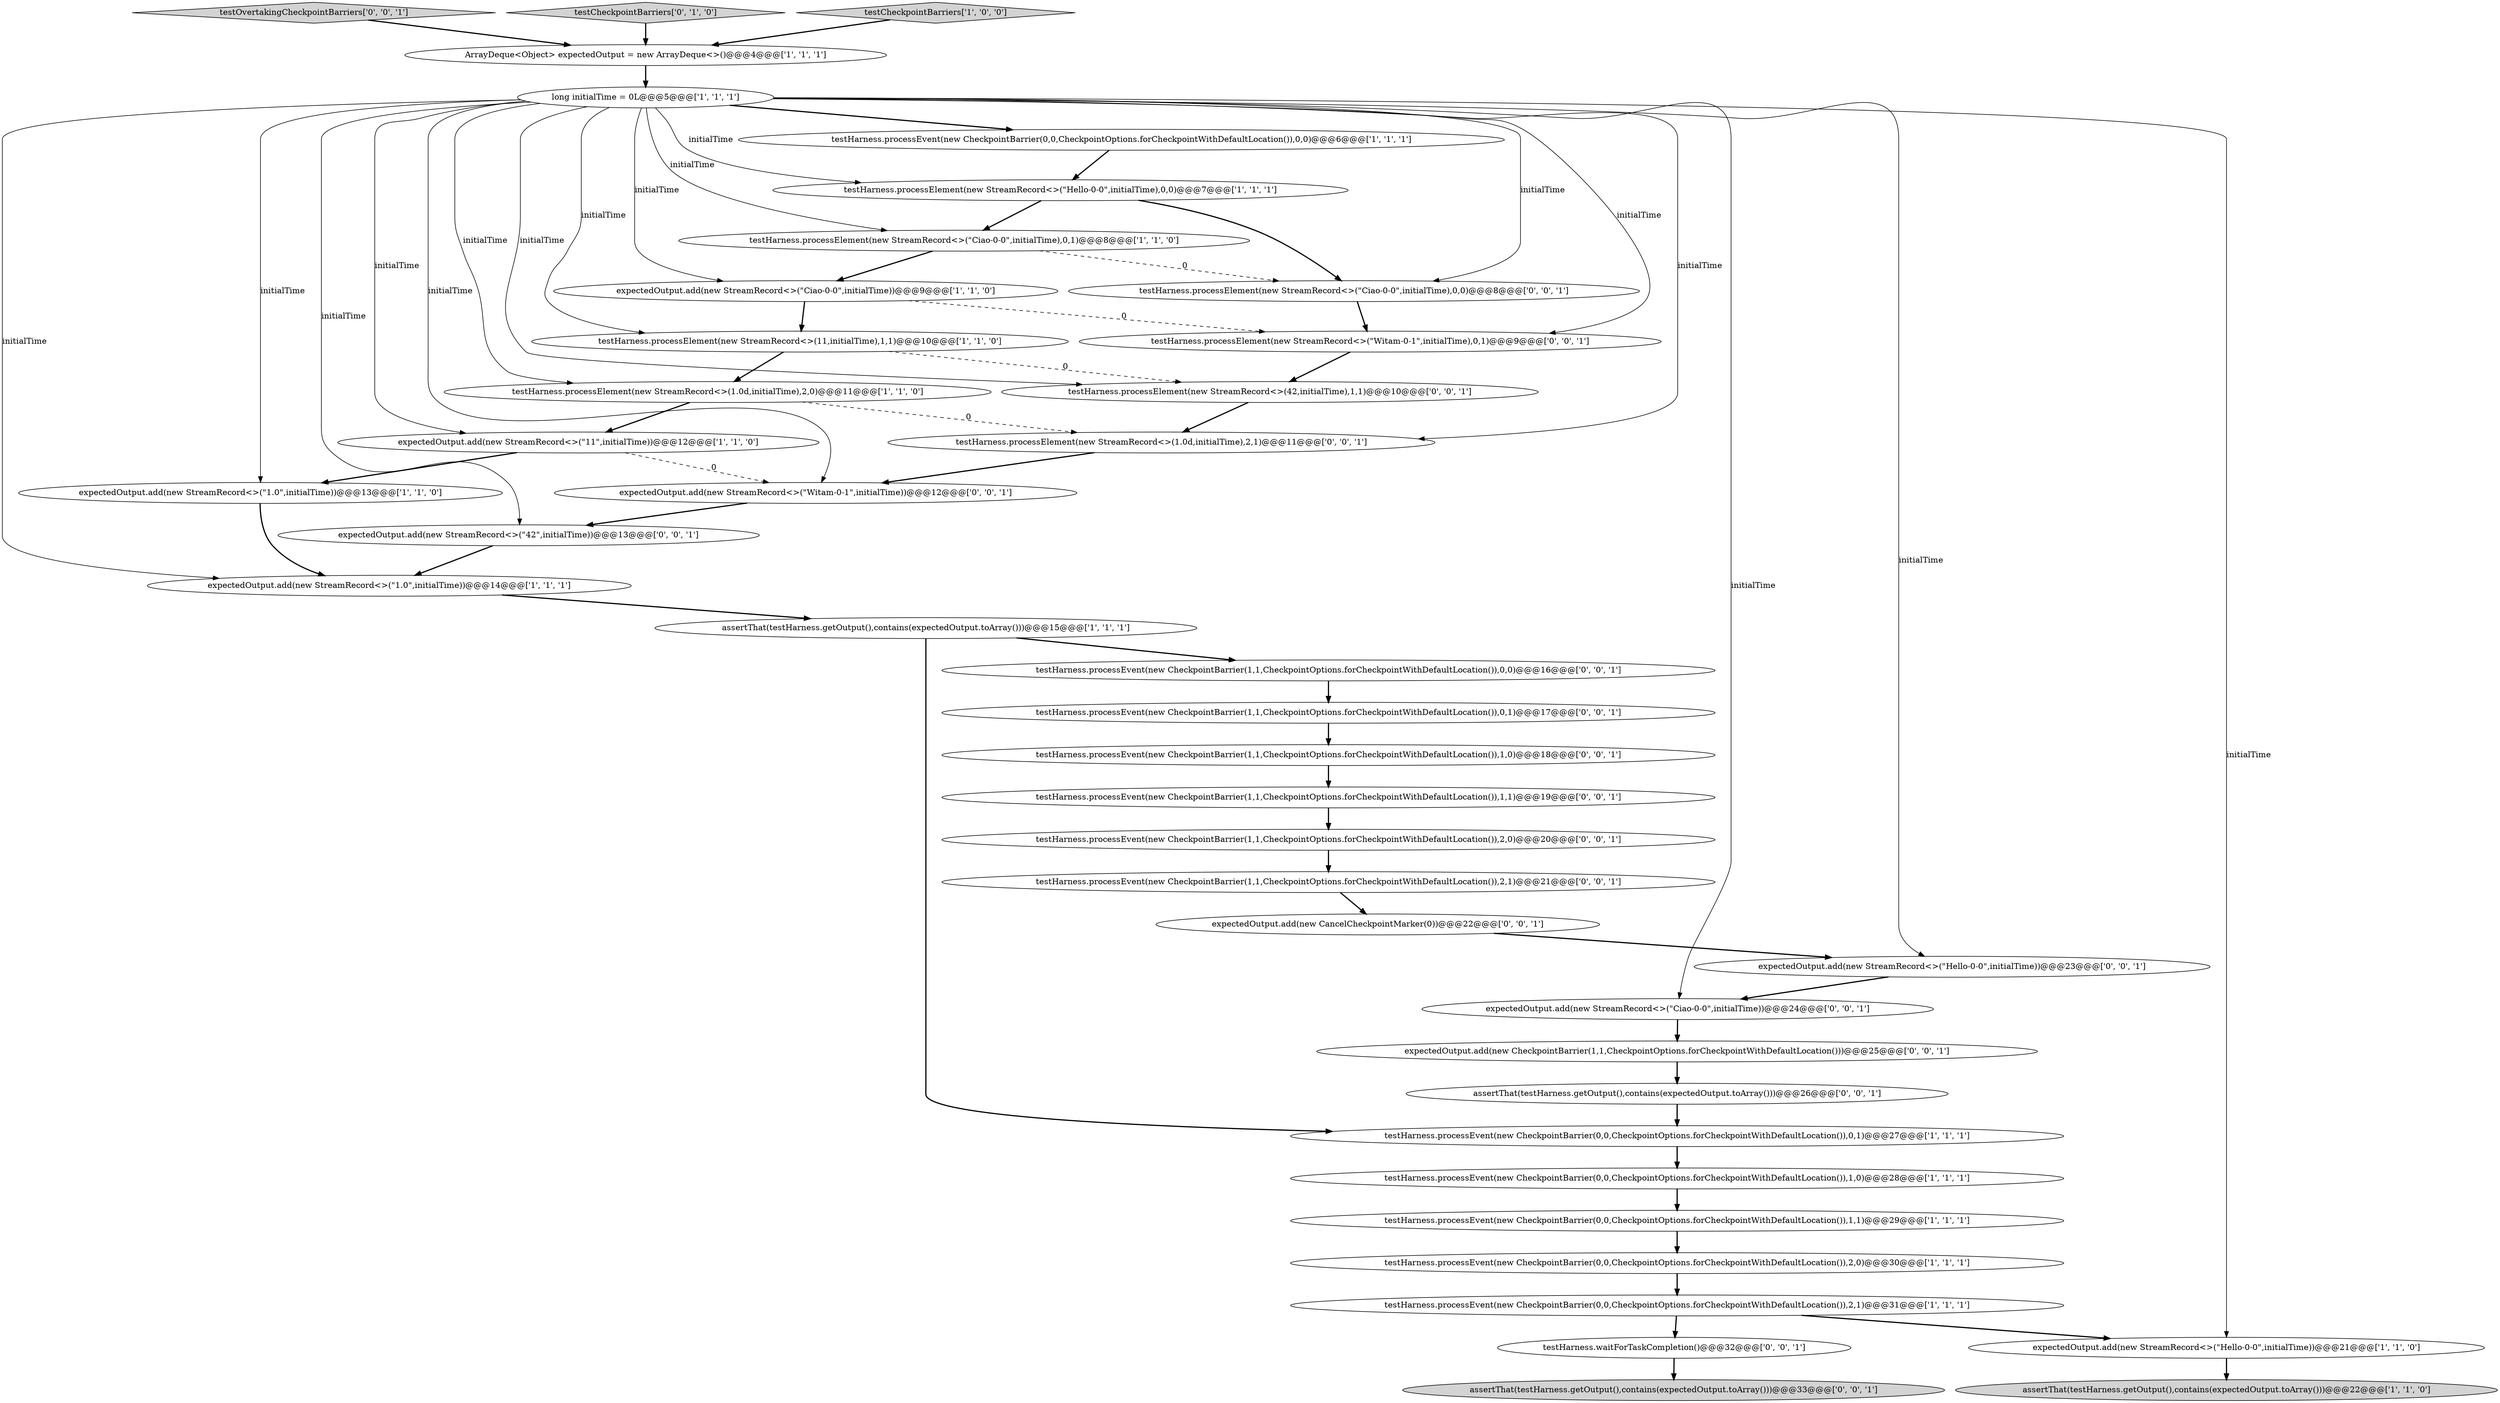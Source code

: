 digraph {
0 [style = filled, label = "testHarness.processEvent(new CheckpointBarrier(0,0,CheckpointOptions.forCheckpointWithDefaultLocation()),0,0)@@@6@@@['1', '1', '1']", fillcolor = white, shape = ellipse image = "AAA0AAABBB1BBB"];
12 [style = filled, label = "testHarness.processElement(new StreamRecord<>(11,initialTime),1,1)@@@10@@@['1', '1', '0']", fillcolor = white, shape = ellipse image = "AAA0AAABBB1BBB"];
22 [style = filled, label = "expectedOutput.add(new StreamRecord<>(\"42\",initialTime))@@@13@@@['0', '0', '1']", fillcolor = white, shape = ellipse image = "AAA0AAABBB3BBB"];
34 [style = filled, label = "testHarness.waitForTaskCompletion()@@@32@@@['0', '0', '1']", fillcolor = white, shape = ellipse image = "AAA0AAABBB3BBB"];
17 [style = filled, label = "expectedOutput.add(new StreamRecord<>(\"1.0\",initialTime))@@@13@@@['1', '1', '0']", fillcolor = white, shape = ellipse image = "AAA0AAABBB1BBB"];
10 [style = filled, label = "expectedOutput.add(new StreamRecord<>(\"Ciao-0-0\",initialTime))@@@9@@@['1', '1', '0']", fillcolor = white, shape = ellipse image = "AAA0AAABBB1BBB"];
11 [style = filled, label = "testHarness.processEvent(new CheckpointBarrier(0,0,CheckpointOptions.forCheckpointWithDefaultLocation()),1,0)@@@28@@@['1', '1', '1']", fillcolor = white, shape = ellipse image = "AAA0AAABBB1BBB"];
15 [style = filled, label = "assertThat(testHarness.getOutput(),contains(expectedOutput.toArray()))@@@15@@@['1', '1', '1']", fillcolor = white, shape = ellipse image = "AAA0AAABBB1BBB"];
27 [style = filled, label = "testHarness.processEvent(new CheckpointBarrier(1,1,CheckpointOptions.forCheckpointWithDefaultLocation()),1,1)@@@19@@@['0', '0', '1']", fillcolor = white, shape = ellipse image = "AAA0AAABBB3BBB"];
7 [style = filled, label = "long initialTime = 0L@@@5@@@['1', '1', '1']", fillcolor = white, shape = ellipse image = "AAA0AAABBB1BBB"];
37 [style = filled, label = "expectedOutput.add(new StreamRecord<>(\"Witam-0-1\",initialTime))@@@12@@@['0', '0', '1']", fillcolor = white, shape = ellipse image = "AAA0AAABBB3BBB"];
25 [style = filled, label = "testOvertakingCheckpointBarriers['0', '0', '1']", fillcolor = lightgray, shape = diamond image = "AAA0AAABBB3BBB"];
30 [style = filled, label = "testHarness.processEvent(new CheckpointBarrier(1,1,CheckpointOptions.forCheckpointWithDefaultLocation()),0,0)@@@16@@@['0', '0', '1']", fillcolor = white, shape = ellipse image = "AAA0AAABBB3BBB"];
9 [style = filled, label = "assertThat(testHarness.getOutput(),contains(expectedOutput.toArray()))@@@22@@@['1', '1', '0']", fillcolor = lightgray, shape = ellipse image = "AAA0AAABBB1BBB"];
33 [style = filled, label = "expectedOutput.add(new StreamRecord<>(\"Hello-0-0\",initialTime))@@@23@@@['0', '0', '1']", fillcolor = white, shape = ellipse image = "AAA0AAABBB3BBB"];
31 [style = filled, label = "testHarness.processElement(new StreamRecord<>(\"Witam-0-1\",initialTime),0,1)@@@9@@@['0', '0', '1']", fillcolor = white, shape = ellipse image = "AAA0AAABBB3BBB"];
19 [style = filled, label = "testHarness.processElement(new StreamRecord<>(\"Ciao-0-0\",initialTime),0,1)@@@8@@@['1', '1', '0']", fillcolor = white, shape = ellipse image = "AAA0AAABBB1BBB"];
36 [style = filled, label = "expectedOutput.add(new StreamRecord<>(\"Ciao-0-0\",initialTime))@@@24@@@['0', '0', '1']", fillcolor = white, shape = ellipse image = "AAA0AAABBB3BBB"];
39 [style = filled, label = "expectedOutput.add(new CheckpointBarrier(1,1,CheckpointOptions.forCheckpointWithDefaultLocation()))@@@25@@@['0', '0', '1']", fillcolor = white, shape = ellipse image = "AAA0AAABBB3BBB"];
14 [style = filled, label = "testHarness.processEvent(new CheckpointBarrier(0,0,CheckpointOptions.forCheckpointWithDefaultLocation()),2,0)@@@30@@@['1', '1', '1']", fillcolor = white, shape = ellipse image = "AAA0AAABBB1BBB"];
32 [style = filled, label = "testHarness.processElement(new StreamRecord<>(\"Ciao-0-0\",initialTime),0,0)@@@8@@@['0', '0', '1']", fillcolor = white, shape = ellipse image = "AAA0AAABBB3BBB"];
40 [style = filled, label = "testHarness.processEvent(new CheckpointBarrier(1,1,CheckpointOptions.forCheckpointWithDefaultLocation()),0,1)@@@17@@@['0', '0', '1']", fillcolor = white, shape = ellipse image = "AAA0AAABBB3BBB"];
8 [style = filled, label = "testHarness.processElement(new StreamRecord<>(\"Hello-0-0\",initialTime),0,0)@@@7@@@['1', '1', '1']", fillcolor = white, shape = ellipse image = "AAA0AAABBB1BBB"];
28 [style = filled, label = "assertThat(testHarness.getOutput(),contains(expectedOutput.toArray()))@@@26@@@['0', '0', '1']", fillcolor = white, shape = ellipse image = "AAA0AAABBB3BBB"];
29 [style = filled, label = "testHarness.processElement(new StreamRecord<>(1.0d,initialTime),2,1)@@@11@@@['0', '0', '1']", fillcolor = white, shape = ellipse image = "AAA0AAABBB3BBB"];
13 [style = filled, label = "expectedOutput.add(new StreamRecord<>(\"1.0\",initialTime))@@@14@@@['1', '1', '1']", fillcolor = white, shape = ellipse image = "AAA0AAABBB1BBB"];
18 [style = filled, label = "testHarness.processEvent(new CheckpointBarrier(0,0,CheckpointOptions.forCheckpointWithDefaultLocation()),2,1)@@@31@@@['1', '1', '1']", fillcolor = white, shape = ellipse image = "AAA0AAABBB1BBB"];
35 [style = filled, label = "testHarness.processElement(new StreamRecord<>(42,initialTime),1,1)@@@10@@@['0', '0', '1']", fillcolor = white, shape = ellipse image = "AAA0AAABBB3BBB"];
38 [style = filled, label = "testHarness.processEvent(new CheckpointBarrier(1,1,CheckpointOptions.forCheckpointWithDefaultLocation()),2,1)@@@21@@@['0', '0', '1']", fillcolor = white, shape = ellipse image = "AAA0AAABBB3BBB"];
5 [style = filled, label = "testHarness.processEvent(new CheckpointBarrier(0,0,CheckpointOptions.forCheckpointWithDefaultLocation()),0,1)@@@27@@@['1', '1', '1']", fillcolor = white, shape = ellipse image = "AAA0AAABBB1BBB"];
21 [style = filled, label = "expectedOutput.add(new CancelCheckpointMarker(0))@@@22@@@['0', '0', '1']", fillcolor = white, shape = ellipse image = "AAA0AAABBB3BBB"];
24 [style = filled, label = "testHarness.processEvent(new CheckpointBarrier(1,1,CheckpointOptions.forCheckpointWithDefaultLocation()),2,0)@@@20@@@['0', '0', '1']", fillcolor = white, shape = ellipse image = "AAA0AAABBB3BBB"];
3 [style = filled, label = "testHarness.processElement(new StreamRecord<>(1.0d,initialTime),2,0)@@@11@@@['1', '1', '0']", fillcolor = white, shape = ellipse image = "AAA0AAABBB1BBB"];
20 [style = filled, label = "testCheckpointBarriers['0', '1', '0']", fillcolor = lightgray, shape = diamond image = "AAA0AAABBB2BBB"];
26 [style = filled, label = "assertThat(testHarness.getOutput(),contains(expectedOutput.toArray()))@@@33@@@['0', '0', '1']", fillcolor = lightgray, shape = ellipse image = "AAA0AAABBB3BBB"];
6 [style = filled, label = "expectedOutput.add(new StreamRecord<>(\"Hello-0-0\",initialTime))@@@21@@@['1', '1', '0']", fillcolor = white, shape = ellipse image = "AAA0AAABBB1BBB"];
16 [style = filled, label = "ArrayDeque<Object> expectedOutput = new ArrayDeque<>()@@@4@@@['1', '1', '1']", fillcolor = white, shape = ellipse image = "AAA0AAABBB1BBB"];
4 [style = filled, label = "expectedOutput.add(new StreamRecord<>(\"11\",initialTime))@@@12@@@['1', '1', '0']", fillcolor = white, shape = ellipse image = "AAA0AAABBB1BBB"];
1 [style = filled, label = "testHarness.processEvent(new CheckpointBarrier(0,0,CheckpointOptions.forCheckpointWithDefaultLocation()),1,1)@@@29@@@['1', '1', '1']", fillcolor = white, shape = ellipse image = "AAA0AAABBB1BBB"];
23 [style = filled, label = "testHarness.processEvent(new CheckpointBarrier(1,1,CheckpointOptions.forCheckpointWithDefaultLocation()),1,0)@@@18@@@['0', '0', '1']", fillcolor = white, shape = ellipse image = "AAA0AAABBB3BBB"];
2 [style = filled, label = "testCheckpointBarriers['1', '0', '0']", fillcolor = lightgray, shape = diamond image = "AAA0AAABBB1BBB"];
3->29 [style = dashed, label="0"];
7->35 [style = solid, label="initialTime"];
28->5 [style = bold, label=""];
35->29 [style = bold, label=""];
4->17 [style = bold, label=""];
12->35 [style = dashed, label="0"];
8->32 [style = bold, label=""];
23->27 [style = bold, label=""];
11->1 [style = bold, label=""];
8->19 [style = bold, label=""];
18->34 [style = bold, label=""];
7->29 [style = solid, label="initialTime"];
7->10 [style = solid, label="initialTime"];
21->33 [style = bold, label=""];
16->7 [style = bold, label=""];
7->22 [style = solid, label="initialTime"];
10->31 [style = dashed, label="0"];
19->10 [style = bold, label=""];
7->0 [style = bold, label=""];
24->38 [style = bold, label=""];
29->37 [style = bold, label=""];
15->30 [style = bold, label=""];
7->19 [style = solid, label="initialTime"];
7->31 [style = solid, label="initialTime"];
7->6 [style = solid, label="initialTime"];
25->16 [style = bold, label=""];
3->4 [style = bold, label=""];
40->23 [style = bold, label=""];
36->39 [style = bold, label=""];
15->5 [style = bold, label=""];
39->28 [style = bold, label=""];
7->8 [style = solid, label="initialTime"];
7->36 [style = solid, label="initialTime"];
7->4 [style = solid, label="initialTime"];
7->3 [style = solid, label="initialTime"];
37->22 [style = bold, label=""];
7->13 [style = solid, label="initialTime"];
20->16 [style = bold, label=""];
31->35 [style = bold, label=""];
7->37 [style = solid, label="initialTime"];
34->26 [style = bold, label=""];
18->6 [style = bold, label=""];
10->12 [style = bold, label=""];
7->17 [style = solid, label="initialTime"];
33->36 [style = bold, label=""];
0->8 [style = bold, label=""];
38->21 [style = bold, label=""];
30->40 [style = bold, label=""];
14->18 [style = bold, label=""];
1->14 [style = bold, label=""];
17->13 [style = bold, label=""];
12->3 [style = bold, label=""];
13->15 [style = bold, label=""];
5->11 [style = bold, label=""];
27->24 [style = bold, label=""];
7->12 [style = solid, label="initialTime"];
6->9 [style = bold, label=""];
19->32 [style = dashed, label="0"];
4->37 [style = dashed, label="0"];
7->32 [style = solid, label="initialTime"];
32->31 [style = bold, label=""];
7->33 [style = solid, label="initialTime"];
22->13 [style = bold, label=""];
2->16 [style = bold, label=""];
}
